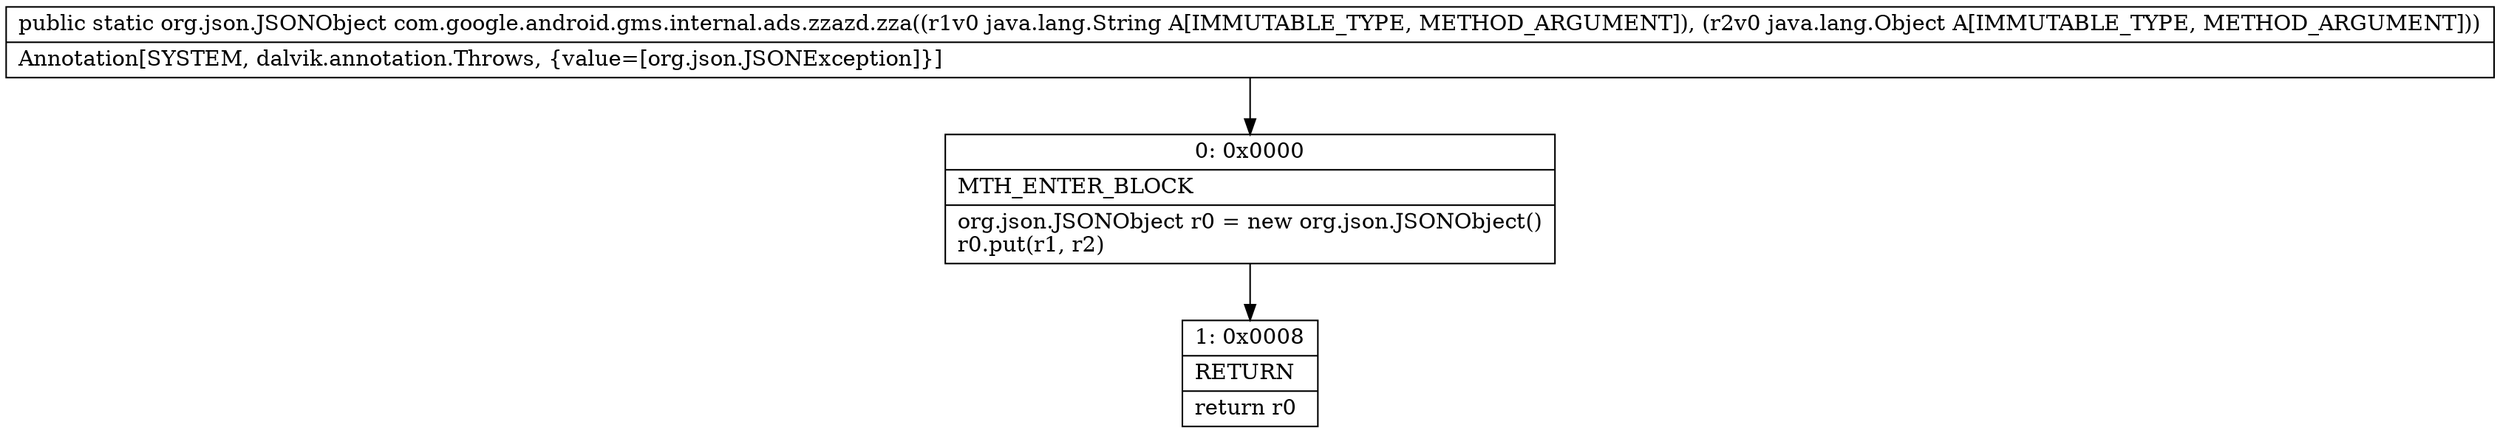 digraph "CFG forcom.google.android.gms.internal.ads.zzazd.zza(Ljava\/lang\/String;Ljava\/lang\/Object;)Lorg\/json\/JSONObject;" {
Node_0 [shape=record,label="{0\:\ 0x0000|MTH_ENTER_BLOCK\l|org.json.JSONObject r0 = new org.json.JSONObject()\lr0.put(r1, r2)\l}"];
Node_1 [shape=record,label="{1\:\ 0x0008|RETURN\l|return r0\l}"];
MethodNode[shape=record,label="{public static org.json.JSONObject com.google.android.gms.internal.ads.zzazd.zza((r1v0 java.lang.String A[IMMUTABLE_TYPE, METHOD_ARGUMENT]), (r2v0 java.lang.Object A[IMMUTABLE_TYPE, METHOD_ARGUMENT]))  | Annotation[SYSTEM, dalvik.annotation.Throws, \{value=[org.json.JSONException]\}]\l}"];
MethodNode -> Node_0;
Node_0 -> Node_1;
}


